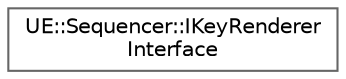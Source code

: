 digraph "Graphical Class Hierarchy"
{
 // INTERACTIVE_SVG=YES
 // LATEX_PDF_SIZE
  bgcolor="transparent";
  edge [fontname=Helvetica,fontsize=10,labelfontname=Helvetica,labelfontsize=10];
  node [fontname=Helvetica,fontsize=10,shape=box,height=0.2,width=0.4];
  rankdir="LR";
  Node0 [id="Node000000",label="UE::Sequencer::IKeyRenderer\lInterface",height=0.2,width=0.4,color="grey40", fillcolor="white", style="filled",URL="$db/d06/classUE_1_1Sequencer_1_1IKeyRendererInterface.html",tooltip="Interface for defining selection states for keys."];
}
